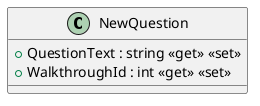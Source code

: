 @startuml
class NewQuestion {
    + QuestionText : string <<get>> <<set>>
    + WalkthroughId : int <<get>> <<set>>
}
@enduml
